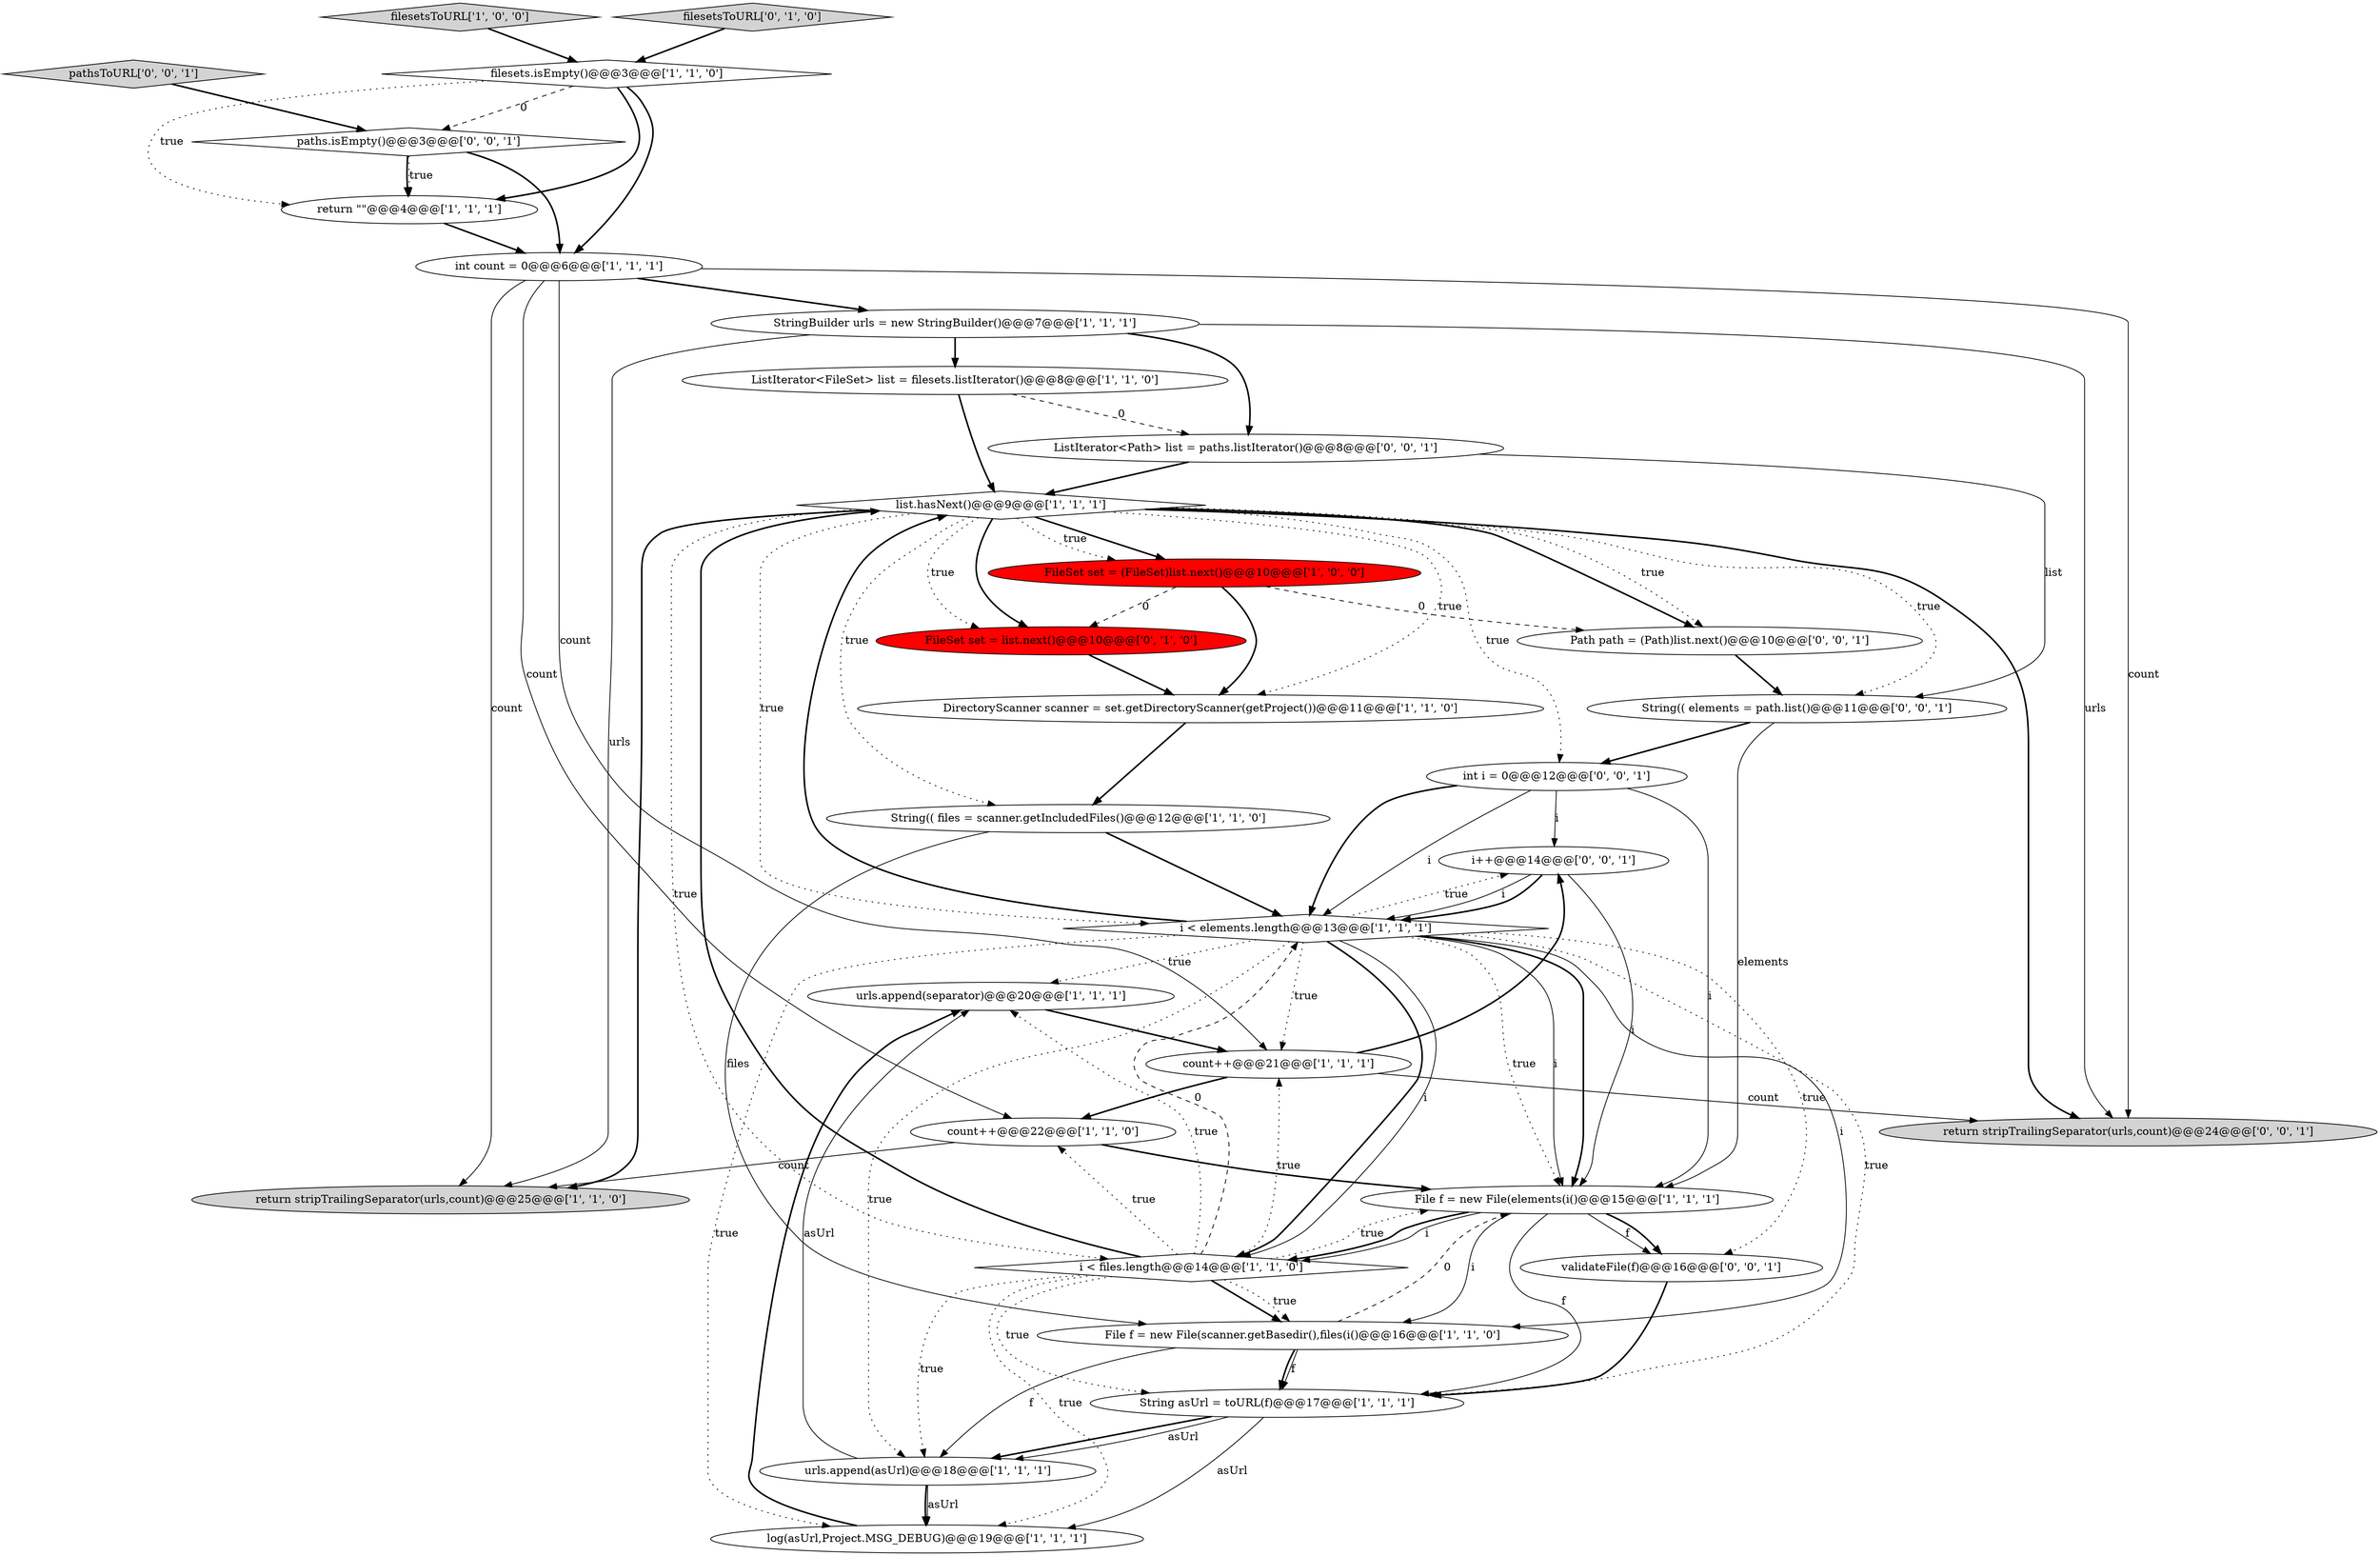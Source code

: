 digraph {
13 [style = filled, label = "StringBuilder urls = new StringBuilder()@@@7@@@['1', '1', '1']", fillcolor = white, shape = ellipse image = "AAA0AAABBB1BBB"];
24 [style = filled, label = "return stripTrailingSeparator(urls,count)@@@24@@@['0', '0', '1']", fillcolor = lightgray, shape = ellipse image = "AAA0AAABBB3BBB"];
18 [style = filled, label = "urls.append(separator)@@@20@@@['1', '1', '1']", fillcolor = white, shape = ellipse image = "AAA0AAABBB1BBB"];
7 [style = filled, label = "filesetsToURL['1', '0', '0']", fillcolor = lightgray, shape = diamond image = "AAA0AAABBB1BBB"];
23 [style = filled, label = "int i = 0@@@12@@@['0', '0', '1']", fillcolor = white, shape = ellipse image = "AAA0AAABBB3BBB"];
5 [style = filled, label = "String(( files = scanner.getIncludedFiles()@@@12@@@['1', '1', '0']", fillcolor = white, shape = ellipse image = "AAA0AAABBB1BBB"];
1 [style = filled, label = "list.hasNext()@@@9@@@['1', '1', '1']", fillcolor = white, shape = diamond image = "AAA0AAABBB1BBB"];
11 [style = filled, label = "filesets.isEmpty()@@@3@@@['1', '1', '0']", fillcolor = white, shape = diamond image = "AAA0AAABBB1BBB"];
30 [style = filled, label = "pathsToURL['0', '0', '1']", fillcolor = lightgray, shape = diamond image = "AAA0AAABBB3BBB"];
0 [style = filled, label = "return \"\"@@@4@@@['1', '1', '1']", fillcolor = white, shape = ellipse image = "AAA0AAABBB1BBB"];
6 [style = filled, label = "return stripTrailingSeparator(urls,count)@@@25@@@['1', '1', '0']", fillcolor = lightgray, shape = ellipse image = "AAA0AAABBB1BBB"];
16 [style = filled, label = "ListIterator<FileSet> list = filesets.listIterator()@@@8@@@['1', '1', '0']", fillcolor = white, shape = ellipse image = "AAA0AAABBB1BBB"];
28 [style = filled, label = "i++@@@14@@@['0', '0', '1']", fillcolor = white, shape = ellipse image = "AAA0AAABBB3BBB"];
2 [style = filled, label = "FileSet set = (FileSet)list.next()@@@10@@@['1', '0', '0']", fillcolor = red, shape = ellipse image = "AAA1AAABBB1BBB"];
17 [style = filled, label = "urls.append(asUrl)@@@18@@@['1', '1', '1']", fillcolor = white, shape = ellipse image = "AAA0AAABBB1BBB"];
14 [style = filled, label = "log(asUrl,Project.MSG_DEBUG)@@@19@@@['1', '1', '1']", fillcolor = white, shape = ellipse image = "AAA0AAABBB1BBB"];
27 [style = filled, label = "validateFile(f)@@@16@@@['0', '0', '1']", fillcolor = white, shape = ellipse image = "AAA0AAABBB3BBB"];
9 [style = filled, label = "String asUrl = toURL(f)@@@17@@@['1', '1', '1']", fillcolor = white, shape = ellipse image = "AAA0AAABBB1BBB"];
12 [style = filled, label = "count++@@@21@@@['1', '1', '1']", fillcolor = white, shape = ellipse image = "AAA0AAABBB1BBB"];
4 [style = filled, label = "int count = 0@@@6@@@['1', '1', '1']", fillcolor = white, shape = ellipse image = "AAA0AAABBB1BBB"];
25 [style = filled, label = "paths.isEmpty()@@@3@@@['0', '0', '1']", fillcolor = white, shape = diamond image = "AAA0AAABBB3BBB"];
10 [style = filled, label = "i < elements.length@@@13@@@['1', '1', '1']", fillcolor = white, shape = diamond image = "AAA0AAABBB1BBB"];
19 [style = filled, label = "DirectoryScanner scanner = set.getDirectoryScanner(getProject())@@@11@@@['1', '1', '0']", fillcolor = white, shape = ellipse image = "AAA0AAABBB1BBB"];
3 [style = filled, label = "count++@@@22@@@['1', '1', '0']", fillcolor = white, shape = ellipse image = "AAA0AAABBB1BBB"];
22 [style = filled, label = "FileSet set = list.next()@@@10@@@['0', '1', '0']", fillcolor = red, shape = ellipse image = "AAA1AAABBB2BBB"];
31 [style = filled, label = "String(( elements = path.list()@@@11@@@['0', '0', '1']", fillcolor = white, shape = ellipse image = "AAA0AAABBB3BBB"];
8 [style = filled, label = "i < files.length@@@14@@@['1', '1', '0']", fillcolor = white, shape = diamond image = "AAA0AAABBB1BBB"];
21 [style = filled, label = "filesetsToURL['0', '1', '0']", fillcolor = lightgray, shape = diamond image = "AAA0AAABBB2BBB"];
15 [style = filled, label = "File f = new File(elements(i()@@@15@@@['1', '1', '1']", fillcolor = white, shape = ellipse image = "AAA0AAABBB1BBB"];
26 [style = filled, label = "ListIterator<Path> list = paths.listIterator()@@@8@@@['0', '0', '1']", fillcolor = white, shape = ellipse image = "AAA0AAABBB3BBB"];
20 [style = filled, label = "File f = new File(scanner.getBasedir(),files(i()@@@16@@@['1', '1', '0']", fillcolor = white, shape = ellipse image = "AAA0AAABBB1BBB"];
29 [style = filled, label = "Path path = (Path)list.next()@@@10@@@['0', '0', '1']", fillcolor = white, shape = ellipse image = "AAA0AAABBB3BBB"];
13->24 [style = solid, label="urls"];
8->10 [style = dashed, label="0"];
20->9 [style = bold, label=""];
27->9 [style = bold, label=""];
26->31 [style = solid, label="list"];
1->31 [style = dotted, label="true"];
16->26 [style = dashed, label="0"];
19->5 [style = bold, label=""];
8->1 [style = bold, label=""];
9->14 [style = solid, label="asUrl"];
8->20 [style = bold, label=""];
10->8 [style = bold, label=""];
3->6 [style = solid, label="count"];
28->15 [style = solid, label="i"];
17->14 [style = bold, label=""];
11->0 [style = dotted, label="true"];
1->23 [style = dotted, label="true"];
8->20 [style = dotted, label="true"];
2->22 [style = dashed, label="0"];
17->14 [style = solid, label="asUrl"];
4->12 [style = solid, label="count"];
10->20 [style = solid, label="i"];
10->18 [style = dotted, label="true"];
5->10 [style = bold, label=""];
15->27 [style = solid, label="f"];
23->28 [style = solid, label="i"];
7->11 [style = bold, label=""];
12->28 [style = bold, label=""];
12->24 [style = solid, label="count"];
10->8 [style = solid, label="i"];
26->1 [style = bold, label=""];
1->22 [style = dotted, label="true"];
8->17 [style = dotted, label="true"];
20->17 [style = solid, label="f"];
18->12 [style = bold, label=""];
9->17 [style = bold, label=""];
13->16 [style = bold, label=""];
17->18 [style = solid, label="asUrl"];
8->12 [style = dotted, label="true"];
4->24 [style = solid, label="count"];
23->15 [style = solid, label="i"];
21->11 [style = bold, label=""];
20->9 [style = solid, label="f"];
13->6 [style = solid, label="urls"];
8->14 [style = dotted, label="true"];
1->8 [style = dotted, label="true"];
23->10 [style = bold, label=""];
8->18 [style = dotted, label="true"];
14->18 [style = bold, label=""];
10->1 [style = bold, label=""];
25->0 [style = bold, label=""];
1->10 [style = dotted, label="true"];
10->28 [style = dotted, label="true"];
31->15 [style = solid, label="elements"];
22->19 [style = bold, label=""];
11->4 [style = bold, label=""];
4->13 [style = bold, label=""];
8->15 [style = dotted, label="true"];
28->10 [style = solid, label="i"];
10->9 [style = dotted, label="true"];
1->19 [style = dotted, label="true"];
8->3 [style = dotted, label="true"];
10->17 [style = dotted, label="true"];
1->6 [style = bold, label=""];
10->15 [style = solid, label="i"];
16->1 [style = bold, label=""];
13->26 [style = bold, label=""];
2->29 [style = dashed, label="0"];
11->25 [style = dashed, label="0"];
15->8 [style = solid, label="i"];
1->2 [style = bold, label=""];
12->3 [style = bold, label=""];
8->9 [style = dotted, label="true"];
1->29 [style = bold, label=""];
15->20 [style = solid, label="i"];
4->6 [style = solid, label="count"];
15->8 [style = bold, label=""];
4->3 [style = solid, label="count"];
23->10 [style = solid, label="i"];
5->20 [style = solid, label="files"];
10->12 [style = dotted, label="true"];
2->19 [style = bold, label=""];
31->23 [style = bold, label=""];
10->15 [style = bold, label=""];
28->10 [style = bold, label=""];
29->31 [style = bold, label=""];
25->4 [style = bold, label=""];
30->25 [style = bold, label=""];
25->0 [style = dotted, label="true"];
3->15 [style = bold, label=""];
15->9 [style = solid, label="f"];
10->14 [style = dotted, label="true"];
1->22 [style = bold, label=""];
10->15 [style = dotted, label="true"];
1->29 [style = dotted, label="true"];
11->0 [style = bold, label=""];
20->15 [style = dashed, label="0"];
9->17 [style = solid, label="asUrl"];
0->4 [style = bold, label=""];
1->24 [style = bold, label=""];
10->27 [style = dotted, label="true"];
1->2 [style = dotted, label="true"];
15->27 [style = bold, label=""];
1->5 [style = dotted, label="true"];
}
